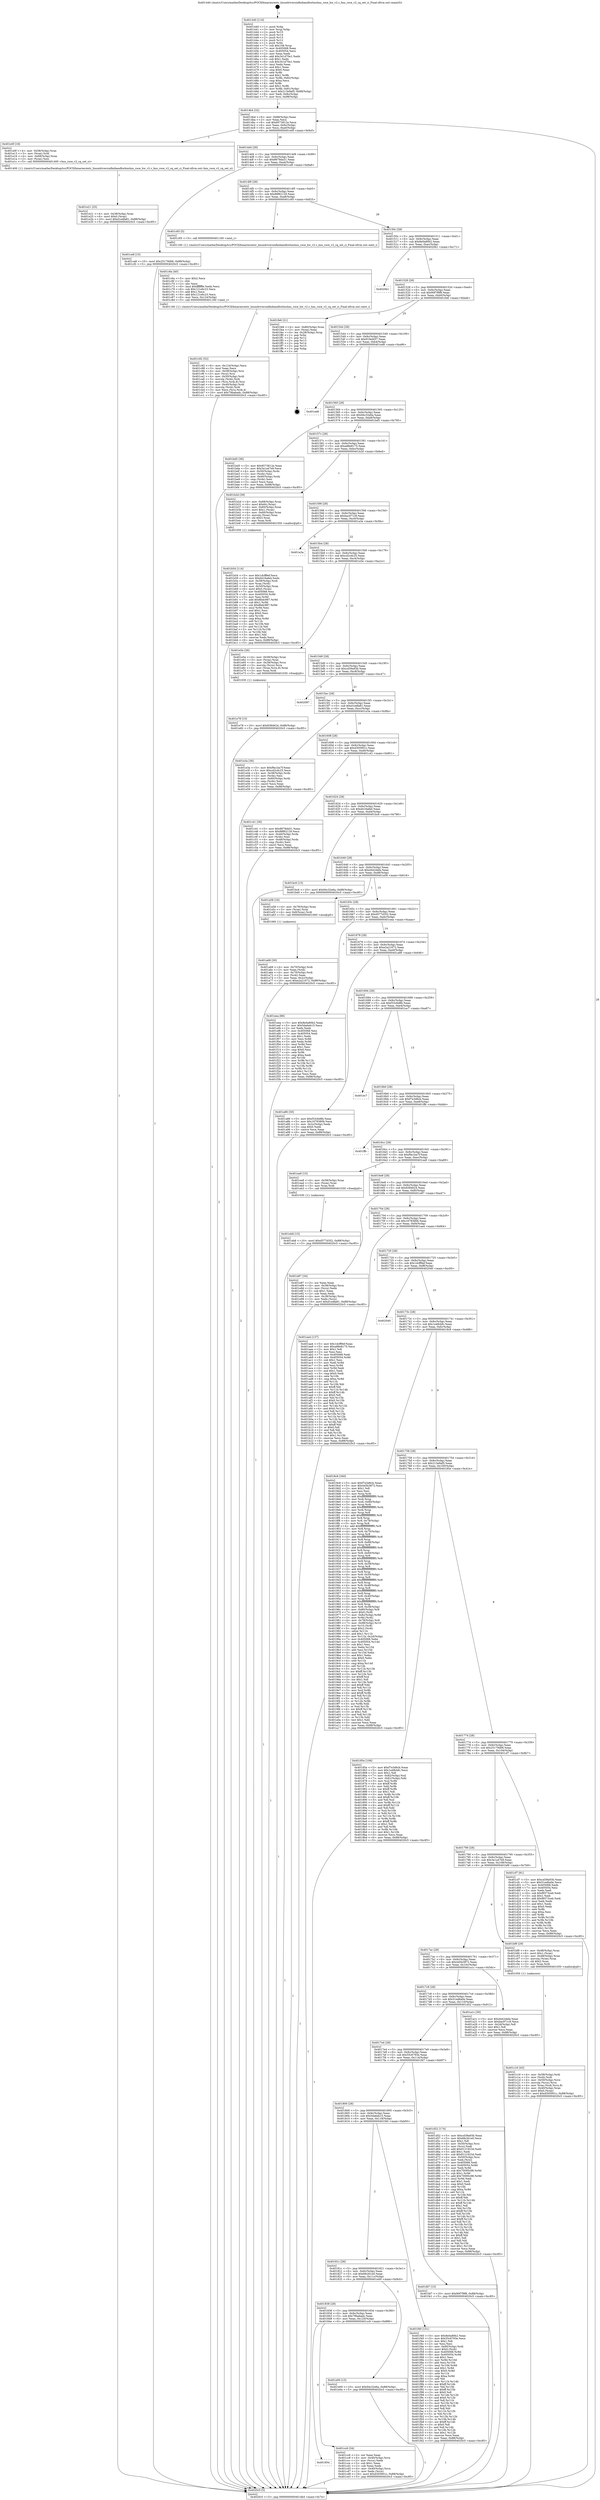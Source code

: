 digraph "0x401440" {
  label = "0x401440 (/mnt/c/Users/mathe/Desktop/tcc/POCII/binaries/extr_linuxdriversinfinibandhwhnshns_roce_hw_v2.c_hns_roce_v2_cq_set_ci_Final-ollvm.out::main(0))"
  labelloc = "t"
  node[shape=record]

  Entry [label="",width=0.3,height=0.3,shape=circle,fillcolor=black,style=filled]
  "0x4014b4" [label="{
     0x4014b4 [32]\l
     | [instrs]\l
     &nbsp;&nbsp;0x4014b4 \<+6\>: mov -0x88(%rbp),%eax\l
     &nbsp;&nbsp;0x4014ba \<+2\>: mov %eax,%ecx\l
     &nbsp;&nbsp;0x4014bc \<+6\>: sub $0x8573812e,%ecx\l
     &nbsp;&nbsp;0x4014c2 \<+6\>: mov %eax,-0x9c(%rbp)\l
     &nbsp;&nbsp;0x4014c8 \<+6\>: mov %ecx,-0xa0(%rbp)\l
     &nbsp;&nbsp;0x4014ce \<+6\>: je 0000000000401e0f \<main+0x9cf\>\l
  }"]
  "0x401e0f" [label="{
     0x401e0f [18]\l
     | [instrs]\l
     &nbsp;&nbsp;0x401e0f \<+4\>: mov -0x58(%rbp),%rax\l
     &nbsp;&nbsp;0x401e13 \<+3\>: mov (%rax),%rdi\l
     &nbsp;&nbsp;0x401e16 \<+4\>: mov -0x68(%rbp),%rax\l
     &nbsp;&nbsp;0x401e1a \<+2\>: mov (%rax),%esi\l
     &nbsp;&nbsp;0x401e1c \<+5\>: call 0000000000401400 \<hns_roce_v2_cq_set_ci\>\l
     | [calls]\l
     &nbsp;&nbsp;0x401400 \{1\} (/mnt/c/Users/mathe/Desktop/tcc/POCII/binaries/extr_linuxdriversinfinibandhwhnshns_roce_hw_v2.c_hns_roce_v2_cq_set_ci_Final-ollvm.out::hns_roce_v2_cq_set_ci)\l
  }"]
  "0x4014d4" [label="{
     0x4014d4 [28]\l
     | [instrs]\l
     &nbsp;&nbsp;0x4014d4 \<+5\>: jmp 00000000004014d9 \<main+0x99\>\l
     &nbsp;&nbsp;0x4014d9 \<+6\>: mov -0x9c(%rbp),%eax\l
     &nbsp;&nbsp;0x4014df \<+5\>: sub $0x8678da51,%eax\l
     &nbsp;&nbsp;0x4014e4 \<+6\>: mov %eax,-0xa4(%rbp)\l
     &nbsp;&nbsp;0x4014ea \<+6\>: je 0000000000401ce8 \<main+0x8a8\>\l
  }"]
  Exit [label="",width=0.3,height=0.3,shape=circle,fillcolor=black,style=filled,peripheries=2]
  "0x401ce8" [label="{
     0x401ce8 [15]\l
     | [instrs]\l
     &nbsp;&nbsp;0x401ce8 \<+10\>: movl $0x25179d06,-0x88(%rbp)\l
     &nbsp;&nbsp;0x401cf2 \<+5\>: jmp 00000000004020c5 \<main+0xc85\>\l
  }"]
  "0x4014f0" [label="{
     0x4014f0 [28]\l
     | [instrs]\l
     &nbsp;&nbsp;0x4014f0 \<+5\>: jmp 00000000004014f5 \<main+0xb5\>\l
     &nbsp;&nbsp;0x4014f5 \<+6\>: mov -0x9c(%rbp),%eax\l
     &nbsp;&nbsp;0x4014fb \<+5\>: sub $0x88f62129,%eax\l
     &nbsp;&nbsp;0x401500 \<+6\>: mov %eax,-0xa8(%rbp)\l
     &nbsp;&nbsp;0x401506 \<+6\>: je 0000000000401c65 \<main+0x825\>\l
  }"]
  "0x401eb8" [label="{
     0x401eb8 [15]\l
     | [instrs]\l
     &nbsp;&nbsp;0x401eb8 \<+10\>: movl $0xd577d352,-0x88(%rbp)\l
     &nbsp;&nbsp;0x401ec2 \<+5\>: jmp 00000000004020c5 \<main+0xc85\>\l
  }"]
  "0x401c65" [label="{
     0x401c65 [5]\l
     | [instrs]\l
     &nbsp;&nbsp;0x401c65 \<+5\>: call 0000000000401160 \<next_i\>\l
     | [calls]\l
     &nbsp;&nbsp;0x401160 \{1\} (/mnt/c/Users/mathe/Desktop/tcc/POCII/binaries/extr_linuxdriversinfinibandhwhnshns_roce_hw_v2.c_hns_roce_v2_cq_set_ci_Final-ollvm.out::next_i)\l
  }"]
  "0x40150c" [label="{
     0x40150c [28]\l
     | [instrs]\l
     &nbsp;&nbsp;0x40150c \<+5\>: jmp 0000000000401511 \<main+0xd1\>\l
     &nbsp;&nbsp;0x401511 \<+6\>: mov -0x9c(%rbp),%eax\l
     &nbsp;&nbsp;0x401517 \<+5\>: sub $0x8e0a80b2,%eax\l
     &nbsp;&nbsp;0x40151c \<+6\>: mov %eax,-0xac(%rbp)\l
     &nbsp;&nbsp;0x401522 \<+6\>: je 00000000004020b1 \<main+0xc71\>\l
  }"]
  "0x401e78" [label="{
     0x401e78 [15]\l
     | [instrs]\l
     &nbsp;&nbsp;0x401e78 \<+10\>: movl $0x8384624,-0x88(%rbp)\l
     &nbsp;&nbsp;0x401e82 \<+5\>: jmp 00000000004020c5 \<main+0xc85\>\l
  }"]
  "0x4020b1" [label="{
     0x4020b1\l
  }", style=dashed]
  "0x401528" [label="{
     0x401528 [28]\l
     | [instrs]\l
     &nbsp;&nbsp;0x401528 \<+5\>: jmp 000000000040152d \<main+0xed\>\l
     &nbsp;&nbsp;0x40152d \<+6\>: mov -0x9c(%rbp),%eax\l
     &nbsp;&nbsp;0x401533 \<+5\>: sub $0x90f7f9f8,%eax\l
     &nbsp;&nbsp;0x401538 \<+6\>: mov %eax,-0xb0(%rbp)\l
     &nbsp;&nbsp;0x40153e \<+6\>: je 0000000000401fe6 \<main+0xba6\>\l
  }"]
  "0x401e21" [label="{
     0x401e21 [25]\l
     | [instrs]\l
     &nbsp;&nbsp;0x401e21 \<+4\>: mov -0x38(%rbp),%rax\l
     &nbsp;&nbsp;0x401e25 \<+6\>: movl $0x0,(%rax)\l
     &nbsp;&nbsp;0x401e2b \<+10\>: movl $0xd1edfa81,-0x88(%rbp)\l
     &nbsp;&nbsp;0x401e35 \<+5\>: jmp 00000000004020c5 \<main+0xc85\>\l
  }"]
  "0x401fe6" [label="{
     0x401fe6 [21]\l
     | [instrs]\l
     &nbsp;&nbsp;0x401fe6 \<+4\>: mov -0x80(%rbp),%rax\l
     &nbsp;&nbsp;0x401fea \<+2\>: mov (%rax),%eax\l
     &nbsp;&nbsp;0x401fec \<+4\>: lea -0x28(%rbp),%rsp\l
     &nbsp;&nbsp;0x401ff0 \<+1\>: pop %rbx\l
     &nbsp;&nbsp;0x401ff1 \<+2\>: pop %r12\l
     &nbsp;&nbsp;0x401ff3 \<+2\>: pop %r13\l
     &nbsp;&nbsp;0x401ff5 \<+2\>: pop %r14\l
     &nbsp;&nbsp;0x401ff7 \<+2\>: pop %r15\l
     &nbsp;&nbsp;0x401ff9 \<+1\>: pop %rbp\l
     &nbsp;&nbsp;0x401ffa \<+1\>: ret\l
  }"]
  "0x401544" [label="{
     0x401544 [28]\l
     | [instrs]\l
     &nbsp;&nbsp;0x401544 \<+5\>: jmp 0000000000401549 \<main+0x109\>\l
     &nbsp;&nbsp;0x401549 \<+6\>: mov -0x9c(%rbp),%eax\l
     &nbsp;&nbsp;0x40154f \<+5\>: sub $0x91fed457,%eax\l
     &nbsp;&nbsp;0x401554 \<+6\>: mov %eax,-0xb4(%rbp)\l
     &nbsp;&nbsp;0x40155a \<+6\>: je 0000000000401ed6 \<main+0xa96\>\l
  }"]
  "0x401854" [label="{
     0x401854\l
  }", style=dashed]
  "0x401ed6" [label="{
     0x401ed6\l
  }", style=dashed]
  "0x401560" [label="{
     0x401560 [28]\l
     | [instrs]\l
     &nbsp;&nbsp;0x401560 \<+5\>: jmp 0000000000401565 \<main+0x125\>\l
     &nbsp;&nbsp;0x401565 \<+6\>: mov -0x9c(%rbp),%eax\l
     &nbsp;&nbsp;0x40156b \<+5\>: sub $0x94c32e6a,%eax\l
     &nbsp;&nbsp;0x401570 \<+6\>: mov %eax,-0xb8(%rbp)\l
     &nbsp;&nbsp;0x401576 \<+6\>: je 0000000000401bd5 \<main+0x795\>\l
  }"]
  "0x401cc6" [label="{
     0x401cc6 [34]\l
     | [instrs]\l
     &nbsp;&nbsp;0x401cc6 \<+2\>: xor %eax,%eax\l
     &nbsp;&nbsp;0x401cc8 \<+4\>: mov -0x40(%rbp),%rcx\l
     &nbsp;&nbsp;0x401ccc \<+2\>: mov (%rcx),%edx\l
     &nbsp;&nbsp;0x401cce \<+3\>: sub $0x1,%eax\l
     &nbsp;&nbsp;0x401cd1 \<+2\>: sub %eax,%edx\l
     &nbsp;&nbsp;0x401cd3 \<+4\>: mov -0x40(%rbp),%rcx\l
     &nbsp;&nbsp;0x401cd7 \<+2\>: mov %edx,(%rcx)\l
     &nbsp;&nbsp;0x401cd9 \<+10\>: movl $0xd305901c,-0x88(%rbp)\l
     &nbsp;&nbsp;0x401ce3 \<+5\>: jmp 00000000004020c5 \<main+0xc85\>\l
  }"]
  "0x401bd5" [label="{
     0x401bd5 [36]\l
     | [instrs]\l
     &nbsp;&nbsp;0x401bd5 \<+5\>: mov $0x8573812e,%eax\l
     &nbsp;&nbsp;0x401bda \<+5\>: mov $0x3a1a47e9,%ecx\l
     &nbsp;&nbsp;0x401bdf \<+4\>: mov -0x50(%rbp),%rdx\l
     &nbsp;&nbsp;0x401be3 \<+2\>: mov (%rdx),%esi\l
     &nbsp;&nbsp;0x401be5 \<+4\>: mov -0x60(%rbp),%rdx\l
     &nbsp;&nbsp;0x401be9 \<+2\>: cmp (%rdx),%esi\l
     &nbsp;&nbsp;0x401beb \<+3\>: cmovl %ecx,%eax\l
     &nbsp;&nbsp;0x401bee \<+6\>: mov %eax,-0x88(%rbp)\l
     &nbsp;&nbsp;0x401bf4 \<+5\>: jmp 00000000004020c5 \<main+0xc85\>\l
  }"]
  "0x40157c" [label="{
     0x40157c [28]\l
     | [instrs]\l
     &nbsp;&nbsp;0x40157c \<+5\>: jmp 0000000000401581 \<main+0x141\>\l
     &nbsp;&nbsp;0x401581 \<+6\>: mov -0x9c(%rbp),%eax\l
     &nbsp;&nbsp;0x401587 \<+5\>: sub $0xa88e8175,%eax\l
     &nbsp;&nbsp;0x40158c \<+6\>: mov %eax,-0xbc(%rbp)\l
     &nbsp;&nbsp;0x401592 \<+6\>: je 0000000000401b2d \<main+0x6ed\>\l
  }"]
  "0x401838" [label="{
     0x401838 [28]\l
     | [instrs]\l
     &nbsp;&nbsp;0x401838 \<+5\>: jmp 000000000040183d \<main+0x3fd\>\l
     &nbsp;&nbsp;0x40183d \<+6\>: mov -0x9c(%rbp),%eax\l
     &nbsp;&nbsp;0x401843 \<+5\>: sub $0x79babadc,%eax\l
     &nbsp;&nbsp;0x401848 \<+6\>: mov %eax,-0x120(%rbp)\l
     &nbsp;&nbsp;0x40184e \<+6\>: je 0000000000401cc6 \<main+0x886\>\l
  }"]
  "0x401b2d" [label="{
     0x401b2d [39]\l
     | [instrs]\l
     &nbsp;&nbsp;0x401b2d \<+4\>: mov -0x68(%rbp),%rax\l
     &nbsp;&nbsp;0x401b31 \<+6\>: movl $0x64,(%rax)\l
     &nbsp;&nbsp;0x401b37 \<+4\>: mov -0x60(%rbp),%rax\l
     &nbsp;&nbsp;0x401b3b \<+6\>: movl $0x1,(%rax)\l
     &nbsp;&nbsp;0x401b41 \<+4\>: mov -0x60(%rbp),%rax\l
     &nbsp;&nbsp;0x401b45 \<+3\>: movslq (%rax),%rax\l
     &nbsp;&nbsp;0x401b48 \<+4\>: shl $0x3,%rax\l
     &nbsp;&nbsp;0x401b4c \<+3\>: mov %rax,%rdi\l
     &nbsp;&nbsp;0x401b4f \<+5\>: call 0000000000401050 \<malloc@plt\>\l
     | [calls]\l
     &nbsp;&nbsp;0x401050 \{1\} (unknown)\l
  }"]
  "0x401598" [label="{
     0x401598 [28]\l
     | [instrs]\l
     &nbsp;&nbsp;0x401598 \<+5\>: jmp 000000000040159d \<main+0x15d\>\l
     &nbsp;&nbsp;0x40159d \<+6\>: mov -0x9c(%rbp),%eax\l
     &nbsp;&nbsp;0x4015a3 \<+5\>: sub $0xbac971c9,%eax\l
     &nbsp;&nbsp;0x4015a8 \<+6\>: mov %eax,-0xc0(%rbp)\l
     &nbsp;&nbsp;0x4015ae \<+6\>: je 0000000000401a3a \<main+0x5fa\>\l
  }"]
  "0x401e00" [label="{
     0x401e00 [15]\l
     | [instrs]\l
     &nbsp;&nbsp;0x401e00 \<+10\>: movl $0x94c32e6a,-0x88(%rbp)\l
     &nbsp;&nbsp;0x401e0a \<+5\>: jmp 00000000004020c5 \<main+0xc85\>\l
  }"]
  "0x401a3a" [label="{
     0x401a3a\l
  }", style=dashed]
  "0x4015b4" [label="{
     0x4015b4 [28]\l
     | [instrs]\l
     &nbsp;&nbsp;0x4015b4 \<+5\>: jmp 00000000004015b9 \<main+0x179\>\l
     &nbsp;&nbsp;0x4015b9 \<+6\>: mov -0x9c(%rbp),%eax\l
     &nbsp;&nbsp;0x4015bf \<+5\>: sub $0xcd2cdc25,%eax\l
     &nbsp;&nbsp;0x4015c4 \<+6\>: mov %eax,-0xc4(%rbp)\l
     &nbsp;&nbsp;0x4015ca \<+6\>: je 0000000000401e5e \<main+0xa1e\>\l
  }"]
  "0x40181c" [label="{
     0x40181c [28]\l
     | [instrs]\l
     &nbsp;&nbsp;0x40181c \<+5\>: jmp 0000000000401821 \<main+0x3e1\>\l
     &nbsp;&nbsp;0x401821 \<+6\>: mov -0x9c(%rbp),%eax\l
     &nbsp;&nbsp;0x401827 \<+5\>: sub $0x6fe261e0,%eax\l
     &nbsp;&nbsp;0x40182c \<+6\>: mov %eax,-0x11c(%rbp)\l
     &nbsp;&nbsp;0x401832 \<+6\>: je 0000000000401e00 \<main+0x9c0\>\l
  }"]
  "0x401e5e" [label="{
     0x401e5e [26]\l
     | [instrs]\l
     &nbsp;&nbsp;0x401e5e \<+4\>: mov -0x58(%rbp),%rax\l
     &nbsp;&nbsp;0x401e62 \<+3\>: mov (%rax),%rax\l
     &nbsp;&nbsp;0x401e65 \<+4\>: mov -0x38(%rbp),%rcx\l
     &nbsp;&nbsp;0x401e69 \<+3\>: movslq (%rcx),%rcx\l
     &nbsp;&nbsp;0x401e6c \<+4\>: mov (%rax,%rcx,8),%rax\l
     &nbsp;&nbsp;0x401e70 \<+3\>: mov %rax,%rdi\l
     &nbsp;&nbsp;0x401e73 \<+5\>: call 0000000000401030 \<free@plt\>\l
     | [calls]\l
     &nbsp;&nbsp;0x401030 \{1\} (unknown)\l
  }"]
  "0x4015d0" [label="{
     0x4015d0 [28]\l
     | [instrs]\l
     &nbsp;&nbsp;0x4015d0 \<+5\>: jmp 00000000004015d5 \<main+0x195\>\l
     &nbsp;&nbsp;0x4015d5 \<+6\>: mov -0x9c(%rbp),%eax\l
     &nbsp;&nbsp;0x4015db \<+5\>: sub $0xcd39a93b,%eax\l
     &nbsp;&nbsp;0x4015e0 \<+6\>: mov %eax,-0xc8(%rbp)\l
     &nbsp;&nbsp;0x4015e6 \<+6\>: je 0000000000402087 \<main+0xc47\>\l
  }"]
  "0x401f40" [label="{
     0x401f40 [151]\l
     | [instrs]\l
     &nbsp;&nbsp;0x401f40 \<+5\>: mov $0x8e0a80b2,%eax\l
     &nbsp;&nbsp;0x401f45 \<+5\>: mov $0x55c6793e,%ecx\l
     &nbsp;&nbsp;0x401f4a \<+2\>: mov $0x1,%dl\l
     &nbsp;&nbsp;0x401f4c \<+2\>: xor %esi,%esi\l
     &nbsp;&nbsp;0x401f4e \<+4\>: mov -0x80(%rbp),%rdi\l
     &nbsp;&nbsp;0x401f52 \<+6\>: movl $0x0,(%rdi)\l
     &nbsp;&nbsp;0x401f58 \<+8\>: mov 0x405068,%r8d\l
     &nbsp;&nbsp;0x401f60 \<+8\>: mov 0x405054,%r9d\l
     &nbsp;&nbsp;0x401f68 \<+3\>: sub $0x1,%esi\l
     &nbsp;&nbsp;0x401f6b \<+3\>: mov %r8d,%r10d\l
     &nbsp;&nbsp;0x401f6e \<+3\>: add %esi,%r10d\l
     &nbsp;&nbsp;0x401f71 \<+4\>: imul %r10d,%r8d\l
     &nbsp;&nbsp;0x401f75 \<+4\>: and $0x1,%r8d\l
     &nbsp;&nbsp;0x401f79 \<+4\>: cmp $0x0,%r8d\l
     &nbsp;&nbsp;0x401f7d \<+4\>: sete %r11b\l
     &nbsp;&nbsp;0x401f81 \<+4\>: cmp $0xa,%r9d\l
     &nbsp;&nbsp;0x401f85 \<+3\>: setl %bl\l
     &nbsp;&nbsp;0x401f88 \<+3\>: mov %r11b,%r14b\l
     &nbsp;&nbsp;0x401f8b \<+4\>: xor $0xff,%r14b\l
     &nbsp;&nbsp;0x401f8f \<+3\>: mov %bl,%r15b\l
     &nbsp;&nbsp;0x401f92 \<+4\>: xor $0xff,%r15b\l
     &nbsp;&nbsp;0x401f96 \<+3\>: xor $0x0,%dl\l
     &nbsp;&nbsp;0x401f99 \<+3\>: mov %r14b,%r12b\l
     &nbsp;&nbsp;0x401f9c \<+4\>: and $0x0,%r12b\l
     &nbsp;&nbsp;0x401fa0 \<+3\>: and %dl,%r11b\l
     &nbsp;&nbsp;0x401fa3 \<+3\>: mov %r15b,%r13b\l
     &nbsp;&nbsp;0x401fa6 \<+4\>: and $0x0,%r13b\l
     &nbsp;&nbsp;0x401faa \<+2\>: and %dl,%bl\l
     &nbsp;&nbsp;0x401fac \<+3\>: or %r11b,%r12b\l
     &nbsp;&nbsp;0x401faf \<+3\>: or %bl,%r13b\l
     &nbsp;&nbsp;0x401fb2 \<+3\>: xor %r13b,%r12b\l
     &nbsp;&nbsp;0x401fb5 \<+3\>: or %r15b,%r14b\l
     &nbsp;&nbsp;0x401fb8 \<+4\>: xor $0xff,%r14b\l
     &nbsp;&nbsp;0x401fbc \<+3\>: or $0x0,%dl\l
     &nbsp;&nbsp;0x401fbf \<+3\>: and %dl,%r14b\l
     &nbsp;&nbsp;0x401fc2 \<+3\>: or %r14b,%r12b\l
     &nbsp;&nbsp;0x401fc5 \<+4\>: test $0x1,%r12b\l
     &nbsp;&nbsp;0x401fc9 \<+3\>: cmovne %ecx,%eax\l
     &nbsp;&nbsp;0x401fcc \<+6\>: mov %eax,-0x88(%rbp)\l
     &nbsp;&nbsp;0x401fd2 \<+5\>: jmp 00000000004020c5 \<main+0xc85\>\l
  }"]
  "0x402087" [label="{
     0x402087\l
  }", style=dashed]
  "0x4015ec" [label="{
     0x4015ec [28]\l
     | [instrs]\l
     &nbsp;&nbsp;0x4015ec \<+5\>: jmp 00000000004015f1 \<main+0x1b1\>\l
     &nbsp;&nbsp;0x4015f1 \<+6\>: mov -0x9c(%rbp),%eax\l
     &nbsp;&nbsp;0x4015f7 \<+5\>: sub $0xd1edfa81,%eax\l
     &nbsp;&nbsp;0x4015fc \<+6\>: mov %eax,-0xcc(%rbp)\l
     &nbsp;&nbsp;0x401602 \<+6\>: je 0000000000401e3a \<main+0x9fa\>\l
  }"]
  "0x401800" [label="{
     0x401800 [28]\l
     | [instrs]\l
     &nbsp;&nbsp;0x401800 \<+5\>: jmp 0000000000401805 \<main+0x3c5\>\l
     &nbsp;&nbsp;0x401805 \<+6\>: mov -0x9c(%rbp),%eax\l
     &nbsp;&nbsp;0x40180b \<+5\>: sub $0x5da6eb15,%eax\l
     &nbsp;&nbsp;0x401810 \<+6\>: mov %eax,-0x118(%rbp)\l
     &nbsp;&nbsp;0x401816 \<+6\>: je 0000000000401f40 \<main+0xb00\>\l
  }"]
  "0x401e3a" [label="{
     0x401e3a [36]\l
     | [instrs]\l
     &nbsp;&nbsp;0x401e3a \<+5\>: mov $0xf9a1ba7f,%eax\l
     &nbsp;&nbsp;0x401e3f \<+5\>: mov $0xcd2cdc25,%ecx\l
     &nbsp;&nbsp;0x401e44 \<+4\>: mov -0x38(%rbp),%rdx\l
     &nbsp;&nbsp;0x401e48 \<+2\>: mov (%rdx),%esi\l
     &nbsp;&nbsp;0x401e4a \<+4\>: mov -0x60(%rbp),%rdx\l
     &nbsp;&nbsp;0x401e4e \<+2\>: cmp (%rdx),%esi\l
     &nbsp;&nbsp;0x401e50 \<+3\>: cmovl %ecx,%eax\l
     &nbsp;&nbsp;0x401e53 \<+6\>: mov %eax,-0x88(%rbp)\l
     &nbsp;&nbsp;0x401e59 \<+5\>: jmp 00000000004020c5 \<main+0xc85\>\l
  }"]
  "0x401608" [label="{
     0x401608 [28]\l
     | [instrs]\l
     &nbsp;&nbsp;0x401608 \<+5\>: jmp 000000000040160d \<main+0x1cd\>\l
     &nbsp;&nbsp;0x40160d \<+6\>: mov -0x9c(%rbp),%eax\l
     &nbsp;&nbsp;0x401613 \<+5\>: sub $0xd305901c,%eax\l
     &nbsp;&nbsp;0x401618 \<+6\>: mov %eax,-0xd0(%rbp)\l
     &nbsp;&nbsp;0x40161e \<+6\>: je 0000000000401c41 \<main+0x801\>\l
  }"]
  "0x401fd7" [label="{
     0x401fd7 [15]\l
     | [instrs]\l
     &nbsp;&nbsp;0x401fd7 \<+10\>: movl $0x90f7f9f8,-0x88(%rbp)\l
     &nbsp;&nbsp;0x401fe1 \<+5\>: jmp 00000000004020c5 \<main+0xc85\>\l
  }"]
  "0x401c41" [label="{
     0x401c41 [36]\l
     | [instrs]\l
     &nbsp;&nbsp;0x401c41 \<+5\>: mov $0x8678da51,%eax\l
     &nbsp;&nbsp;0x401c46 \<+5\>: mov $0x88f62129,%ecx\l
     &nbsp;&nbsp;0x401c4b \<+4\>: mov -0x40(%rbp),%rdx\l
     &nbsp;&nbsp;0x401c4f \<+2\>: mov (%rdx),%esi\l
     &nbsp;&nbsp;0x401c51 \<+4\>: mov -0x48(%rbp),%rdx\l
     &nbsp;&nbsp;0x401c55 \<+2\>: cmp (%rdx),%esi\l
     &nbsp;&nbsp;0x401c57 \<+3\>: cmovl %ecx,%eax\l
     &nbsp;&nbsp;0x401c5a \<+6\>: mov %eax,-0x88(%rbp)\l
     &nbsp;&nbsp;0x401c60 \<+5\>: jmp 00000000004020c5 \<main+0xc85\>\l
  }"]
  "0x401624" [label="{
     0x401624 [28]\l
     | [instrs]\l
     &nbsp;&nbsp;0x401624 \<+5\>: jmp 0000000000401629 \<main+0x1e9\>\l
     &nbsp;&nbsp;0x401629 \<+6\>: mov -0x9c(%rbp),%eax\l
     &nbsp;&nbsp;0x40162f \<+5\>: sub $0xd416afed,%eax\l
     &nbsp;&nbsp;0x401634 \<+6\>: mov %eax,-0xd4(%rbp)\l
     &nbsp;&nbsp;0x40163a \<+6\>: je 0000000000401bc6 \<main+0x786\>\l
  }"]
  "0x4017e4" [label="{
     0x4017e4 [28]\l
     | [instrs]\l
     &nbsp;&nbsp;0x4017e4 \<+5\>: jmp 00000000004017e9 \<main+0x3a9\>\l
     &nbsp;&nbsp;0x4017e9 \<+6\>: mov -0x9c(%rbp),%eax\l
     &nbsp;&nbsp;0x4017ef \<+5\>: sub $0x55c6793e,%eax\l
     &nbsp;&nbsp;0x4017f4 \<+6\>: mov %eax,-0x114(%rbp)\l
     &nbsp;&nbsp;0x4017fa \<+6\>: je 0000000000401fd7 \<main+0xb97\>\l
  }"]
  "0x401bc6" [label="{
     0x401bc6 [15]\l
     | [instrs]\l
     &nbsp;&nbsp;0x401bc6 \<+10\>: movl $0x94c32e6a,-0x88(%rbp)\l
     &nbsp;&nbsp;0x401bd0 \<+5\>: jmp 00000000004020c5 \<main+0xc85\>\l
  }"]
  "0x401640" [label="{
     0x401640 [28]\l
     | [instrs]\l
     &nbsp;&nbsp;0x401640 \<+5\>: jmp 0000000000401645 \<main+0x205\>\l
     &nbsp;&nbsp;0x401645 \<+6\>: mov -0x9c(%rbp),%eax\l
     &nbsp;&nbsp;0x40164b \<+5\>: sub $0xd442defa,%eax\l
     &nbsp;&nbsp;0x401650 \<+6\>: mov %eax,-0xd8(%rbp)\l
     &nbsp;&nbsp;0x401656 \<+6\>: je 0000000000401a58 \<main+0x618\>\l
  }"]
  "0x401d52" [label="{
     0x401d52 [174]\l
     | [instrs]\l
     &nbsp;&nbsp;0x401d52 \<+5\>: mov $0xcd39a93b,%eax\l
     &nbsp;&nbsp;0x401d57 \<+5\>: mov $0x6fe261e0,%ecx\l
     &nbsp;&nbsp;0x401d5c \<+2\>: mov $0x1,%dl\l
     &nbsp;&nbsp;0x401d5e \<+4\>: mov -0x50(%rbp),%rsi\l
     &nbsp;&nbsp;0x401d62 \<+2\>: mov (%rsi),%edi\l
     &nbsp;&nbsp;0x401d64 \<+6\>: add $0x9121923d,%edi\l
     &nbsp;&nbsp;0x401d6a \<+3\>: add $0x1,%edi\l
     &nbsp;&nbsp;0x401d6d \<+6\>: sub $0x9121923d,%edi\l
     &nbsp;&nbsp;0x401d73 \<+4\>: mov -0x50(%rbp),%rsi\l
     &nbsp;&nbsp;0x401d77 \<+2\>: mov %edi,(%rsi)\l
     &nbsp;&nbsp;0x401d79 \<+7\>: mov 0x405068,%edi\l
     &nbsp;&nbsp;0x401d80 \<+8\>: mov 0x405054,%r8d\l
     &nbsp;&nbsp;0x401d88 \<+3\>: mov %edi,%r9d\l
     &nbsp;&nbsp;0x401d8b \<+7\>: sub $0x70095c98,%r9d\l
     &nbsp;&nbsp;0x401d92 \<+4\>: sub $0x1,%r9d\l
     &nbsp;&nbsp;0x401d96 \<+7\>: add $0x70095c98,%r9d\l
     &nbsp;&nbsp;0x401d9d \<+4\>: imul %r9d,%edi\l
     &nbsp;&nbsp;0x401da1 \<+3\>: and $0x1,%edi\l
     &nbsp;&nbsp;0x401da4 \<+3\>: cmp $0x0,%edi\l
     &nbsp;&nbsp;0x401da7 \<+4\>: sete %r10b\l
     &nbsp;&nbsp;0x401dab \<+4\>: cmp $0xa,%r8d\l
     &nbsp;&nbsp;0x401daf \<+4\>: setl %r11b\l
     &nbsp;&nbsp;0x401db3 \<+3\>: mov %r10b,%bl\l
     &nbsp;&nbsp;0x401db6 \<+3\>: xor $0xff,%bl\l
     &nbsp;&nbsp;0x401db9 \<+3\>: mov %r11b,%r14b\l
     &nbsp;&nbsp;0x401dbc \<+4\>: xor $0xff,%r14b\l
     &nbsp;&nbsp;0x401dc0 \<+3\>: xor $0x1,%dl\l
     &nbsp;&nbsp;0x401dc3 \<+3\>: mov %bl,%r15b\l
     &nbsp;&nbsp;0x401dc6 \<+4\>: and $0xff,%r15b\l
     &nbsp;&nbsp;0x401dca \<+3\>: and %dl,%r10b\l
     &nbsp;&nbsp;0x401dcd \<+3\>: mov %r14b,%r12b\l
     &nbsp;&nbsp;0x401dd0 \<+4\>: and $0xff,%r12b\l
     &nbsp;&nbsp;0x401dd4 \<+3\>: and %dl,%r11b\l
     &nbsp;&nbsp;0x401dd7 \<+3\>: or %r10b,%r15b\l
     &nbsp;&nbsp;0x401dda \<+3\>: or %r11b,%r12b\l
     &nbsp;&nbsp;0x401ddd \<+3\>: xor %r12b,%r15b\l
     &nbsp;&nbsp;0x401de0 \<+3\>: or %r14b,%bl\l
     &nbsp;&nbsp;0x401de3 \<+3\>: xor $0xff,%bl\l
     &nbsp;&nbsp;0x401de6 \<+3\>: or $0x1,%dl\l
     &nbsp;&nbsp;0x401de9 \<+2\>: and %dl,%bl\l
     &nbsp;&nbsp;0x401deb \<+3\>: or %bl,%r15b\l
     &nbsp;&nbsp;0x401dee \<+4\>: test $0x1,%r15b\l
     &nbsp;&nbsp;0x401df2 \<+3\>: cmovne %ecx,%eax\l
     &nbsp;&nbsp;0x401df5 \<+6\>: mov %eax,-0x88(%rbp)\l
     &nbsp;&nbsp;0x401dfb \<+5\>: jmp 00000000004020c5 \<main+0xc85\>\l
  }"]
  "0x401a58" [label="{
     0x401a58 [16]\l
     | [instrs]\l
     &nbsp;&nbsp;0x401a58 \<+4\>: mov -0x78(%rbp),%rax\l
     &nbsp;&nbsp;0x401a5c \<+3\>: mov (%rax),%rax\l
     &nbsp;&nbsp;0x401a5f \<+4\>: mov 0x8(%rax),%rdi\l
     &nbsp;&nbsp;0x401a63 \<+5\>: call 0000000000401060 \<atoi@plt\>\l
     | [calls]\l
     &nbsp;&nbsp;0x401060 \{1\} (unknown)\l
  }"]
  "0x40165c" [label="{
     0x40165c [28]\l
     | [instrs]\l
     &nbsp;&nbsp;0x40165c \<+5\>: jmp 0000000000401661 \<main+0x221\>\l
     &nbsp;&nbsp;0x401661 \<+6\>: mov -0x9c(%rbp),%eax\l
     &nbsp;&nbsp;0x401667 \<+5\>: sub $0xd577d352,%eax\l
     &nbsp;&nbsp;0x40166c \<+6\>: mov %eax,-0xdc(%rbp)\l
     &nbsp;&nbsp;0x401672 \<+6\>: je 0000000000401eea \<main+0xaaa\>\l
  }"]
  "0x401c92" [label="{
     0x401c92 [52]\l
     | [instrs]\l
     &nbsp;&nbsp;0x401c92 \<+6\>: mov -0x124(%rbp),%ecx\l
     &nbsp;&nbsp;0x401c98 \<+3\>: imul %eax,%ecx\l
     &nbsp;&nbsp;0x401c9b \<+4\>: mov -0x58(%rbp),%rsi\l
     &nbsp;&nbsp;0x401c9f \<+3\>: mov (%rsi),%rsi\l
     &nbsp;&nbsp;0x401ca2 \<+4\>: mov -0x50(%rbp),%rdi\l
     &nbsp;&nbsp;0x401ca6 \<+3\>: movslq (%rdi),%rdi\l
     &nbsp;&nbsp;0x401ca9 \<+4\>: mov (%rsi,%rdi,8),%rsi\l
     &nbsp;&nbsp;0x401cad \<+4\>: mov -0x40(%rbp),%rdi\l
     &nbsp;&nbsp;0x401cb1 \<+3\>: movslq (%rdi),%rdi\l
     &nbsp;&nbsp;0x401cb4 \<+3\>: mov %ecx,(%rsi,%rdi,4)\l
     &nbsp;&nbsp;0x401cb7 \<+10\>: movl $0x79babadc,-0x88(%rbp)\l
     &nbsp;&nbsp;0x401cc1 \<+5\>: jmp 00000000004020c5 \<main+0xc85\>\l
  }"]
  "0x401eea" [label="{
     0x401eea [86]\l
     | [instrs]\l
     &nbsp;&nbsp;0x401eea \<+5\>: mov $0x8e0a80b2,%eax\l
     &nbsp;&nbsp;0x401eef \<+5\>: mov $0x5da6eb15,%ecx\l
     &nbsp;&nbsp;0x401ef4 \<+2\>: xor %edx,%edx\l
     &nbsp;&nbsp;0x401ef6 \<+7\>: mov 0x405068,%esi\l
     &nbsp;&nbsp;0x401efd \<+7\>: mov 0x405054,%edi\l
     &nbsp;&nbsp;0x401f04 \<+3\>: sub $0x1,%edx\l
     &nbsp;&nbsp;0x401f07 \<+3\>: mov %esi,%r8d\l
     &nbsp;&nbsp;0x401f0a \<+3\>: add %edx,%r8d\l
     &nbsp;&nbsp;0x401f0d \<+4\>: imul %r8d,%esi\l
     &nbsp;&nbsp;0x401f11 \<+3\>: and $0x1,%esi\l
     &nbsp;&nbsp;0x401f14 \<+3\>: cmp $0x0,%esi\l
     &nbsp;&nbsp;0x401f17 \<+4\>: sete %r9b\l
     &nbsp;&nbsp;0x401f1b \<+3\>: cmp $0xa,%edi\l
     &nbsp;&nbsp;0x401f1e \<+4\>: setl %r10b\l
     &nbsp;&nbsp;0x401f22 \<+3\>: mov %r9b,%r11b\l
     &nbsp;&nbsp;0x401f25 \<+3\>: and %r10b,%r11b\l
     &nbsp;&nbsp;0x401f28 \<+3\>: xor %r10b,%r9b\l
     &nbsp;&nbsp;0x401f2b \<+3\>: or %r9b,%r11b\l
     &nbsp;&nbsp;0x401f2e \<+4\>: test $0x1,%r11b\l
     &nbsp;&nbsp;0x401f32 \<+3\>: cmovne %ecx,%eax\l
     &nbsp;&nbsp;0x401f35 \<+6\>: mov %eax,-0x88(%rbp)\l
     &nbsp;&nbsp;0x401f3b \<+5\>: jmp 00000000004020c5 \<main+0xc85\>\l
  }"]
  "0x401678" [label="{
     0x401678 [28]\l
     | [instrs]\l
     &nbsp;&nbsp;0x401678 \<+5\>: jmp 000000000040167d \<main+0x23d\>\l
     &nbsp;&nbsp;0x40167d \<+6\>: mov -0x9c(%rbp),%eax\l
     &nbsp;&nbsp;0x401683 \<+5\>: sub $0xe2a21672,%eax\l
     &nbsp;&nbsp;0x401688 \<+6\>: mov %eax,-0xe0(%rbp)\l
     &nbsp;&nbsp;0x40168e \<+6\>: je 0000000000401a86 \<main+0x646\>\l
  }"]
  "0x401c6a" [label="{
     0x401c6a [40]\l
     | [instrs]\l
     &nbsp;&nbsp;0x401c6a \<+5\>: mov $0x2,%ecx\l
     &nbsp;&nbsp;0x401c6f \<+1\>: cltd\l
     &nbsp;&nbsp;0x401c70 \<+2\>: idiv %ecx\l
     &nbsp;&nbsp;0x401c72 \<+6\>: imul $0xfffffffe,%edx,%ecx\l
     &nbsp;&nbsp;0x401c78 \<+6\>: sub $0x121e6c23,%ecx\l
     &nbsp;&nbsp;0x401c7e \<+3\>: add $0x1,%ecx\l
     &nbsp;&nbsp;0x401c81 \<+6\>: add $0x121e6c23,%ecx\l
     &nbsp;&nbsp;0x401c87 \<+6\>: mov %ecx,-0x124(%rbp)\l
     &nbsp;&nbsp;0x401c8d \<+5\>: call 0000000000401160 \<next_i\>\l
     | [calls]\l
     &nbsp;&nbsp;0x401160 \{1\} (/mnt/c/Users/mathe/Desktop/tcc/POCII/binaries/extr_linuxdriversinfinibandhwhnshns_roce_hw_v2.c_hns_roce_v2_cq_set_ci_Final-ollvm.out::next_i)\l
  }"]
  "0x401a86" [label="{
     0x401a86 [30]\l
     | [instrs]\l
     &nbsp;&nbsp;0x401a86 \<+5\>: mov $0xf33c6d8b,%eax\l
     &nbsp;&nbsp;0x401a8b \<+5\>: mov $0x1678380b,%ecx\l
     &nbsp;&nbsp;0x401a90 \<+3\>: mov -0x2c(%rbp),%edx\l
     &nbsp;&nbsp;0x401a93 \<+3\>: cmp $0x0,%edx\l
     &nbsp;&nbsp;0x401a96 \<+3\>: cmove %ecx,%eax\l
     &nbsp;&nbsp;0x401a99 \<+6\>: mov %eax,-0x88(%rbp)\l
     &nbsp;&nbsp;0x401a9f \<+5\>: jmp 00000000004020c5 \<main+0xc85\>\l
  }"]
  "0x401694" [label="{
     0x401694 [28]\l
     | [instrs]\l
     &nbsp;&nbsp;0x401694 \<+5\>: jmp 0000000000401699 \<main+0x259\>\l
     &nbsp;&nbsp;0x401699 \<+6\>: mov -0x9c(%rbp),%eax\l
     &nbsp;&nbsp;0x40169f \<+5\>: sub $0xf33c6d8b,%eax\l
     &nbsp;&nbsp;0x4016a4 \<+6\>: mov %eax,-0xe4(%rbp)\l
     &nbsp;&nbsp;0x4016aa \<+6\>: je 0000000000401ec7 \<main+0xa87\>\l
  }"]
  "0x401c16" [label="{
     0x401c16 [43]\l
     | [instrs]\l
     &nbsp;&nbsp;0x401c16 \<+4\>: mov -0x58(%rbp),%rdi\l
     &nbsp;&nbsp;0x401c1a \<+3\>: mov (%rdi),%rdi\l
     &nbsp;&nbsp;0x401c1d \<+4\>: mov -0x50(%rbp),%rcx\l
     &nbsp;&nbsp;0x401c21 \<+3\>: movslq (%rcx),%rcx\l
     &nbsp;&nbsp;0x401c24 \<+4\>: mov %rax,(%rdi,%rcx,8)\l
     &nbsp;&nbsp;0x401c28 \<+4\>: mov -0x40(%rbp),%rax\l
     &nbsp;&nbsp;0x401c2c \<+6\>: movl $0x0,(%rax)\l
     &nbsp;&nbsp;0x401c32 \<+10\>: movl $0xd305901c,-0x88(%rbp)\l
     &nbsp;&nbsp;0x401c3c \<+5\>: jmp 00000000004020c5 \<main+0xc85\>\l
  }"]
  "0x401ec7" [label="{
     0x401ec7\l
  }", style=dashed]
  "0x4016b0" [label="{
     0x4016b0 [28]\l
     | [instrs]\l
     &nbsp;&nbsp;0x4016b0 \<+5\>: jmp 00000000004016b5 \<main+0x275\>\l
     &nbsp;&nbsp;0x4016b5 \<+6\>: mov -0x9c(%rbp),%eax\l
     &nbsp;&nbsp;0x4016bb \<+5\>: sub $0xf7e3d6cb,%eax\l
     &nbsp;&nbsp;0x4016c0 \<+6\>: mov %eax,-0xe8(%rbp)\l
     &nbsp;&nbsp;0x4016c6 \<+6\>: je 0000000000401ffb \<main+0xbbb\>\l
  }"]
  "0x401b54" [label="{
     0x401b54 [114]\l
     | [instrs]\l
     &nbsp;&nbsp;0x401b54 \<+5\>: mov $0x1dcff9ef,%ecx\l
     &nbsp;&nbsp;0x401b59 \<+5\>: mov $0xd416afed,%edx\l
     &nbsp;&nbsp;0x401b5e \<+4\>: mov -0x58(%rbp),%rdi\l
     &nbsp;&nbsp;0x401b62 \<+3\>: mov %rax,(%rdi)\l
     &nbsp;&nbsp;0x401b65 \<+4\>: mov -0x50(%rbp),%rax\l
     &nbsp;&nbsp;0x401b69 \<+6\>: movl $0x0,(%rax)\l
     &nbsp;&nbsp;0x401b6f \<+7\>: mov 0x405068,%esi\l
     &nbsp;&nbsp;0x401b76 \<+8\>: mov 0x405054,%r8d\l
     &nbsp;&nbsp;0x401b7e \<+3\>: mov %esi,%r9d\l
     &nbsp;&nbsp;0x401b81 \<+7\>: add $0x8bdc987,%r9d\l
     &nbsp;&nbsp;0x401b88 \<+4\>: sub $0x1,%r9d\l
     &nbsp;&nbsp;0x401b8c \<+7\>: sub $0x8bdc987,%r9d\l
     &nbsp;&nbsp;0x401b93 \<+4\>: imul %r9d,%esi\l
     &nbsp;&nbsp;0x401b97 \<+3\>: and $0x1,%esi\l
     &nbsp;&nbsp;0x401b9a \<+3\>: cmp $0x0,%esi\l
     &nbsp;&nbsp;0x401b9d \<+4\>: sete %r10b\l
     &nbsp;&nbsp;0x401ba1 \<+4\>: cmp $0xa,%r8d\l
     &nbsp;&nbsp;0x401ba5 \<+4\>: setl %r11b\l
     &nbsp;&nbsp;0x401ba9 \<+3\>: mov %r10b,%bl\l
     &nbsp;&nbsp;0x401bac \<+3\>: and %r11b,%bl\l
     &nbsp;&nbsp;0x401baf \<+3\>: xor %r11b,%r10b\l
     &nbsp;&nbsp;0x401bb2 \<+3\>: or %r10b,%bl\l
     &nbsp;&nbsp;0x401bb5 \<+3\>: test $0x1,%bl\l
     &nbsp;&nbsp;0x401bb8 \<+3\>: cmovne %edx,%ecx\l
     &nbsp;&nbsp;0x401bbb \<+6\>: mov %ecx,-0x88(%rbp)\l
     &nbsp;&nbsp;0x401bc1 \<+5\>: jmp 00000000004020c5 \<main+0xc85\>\l
  }"]
  "0x401ffb" [label="{
     0x401ffb\l
  }", style=dashed]
  "0x4016cc" [label="{
     0x4016cc [28]\l
     | [instrs]\l
     &nbsp;&nbsp;0x4016cc \<+5\>: jmp 00000000004016d1 \<main+0x291\>\l
     &nbsp;&nbsp;0x4016d1 \<+6\>: mov -0x9c(%rbp),%eax\l
     &nbsp;&nbsp;0x4016d7 \<+5\>: sub $0xf9a1ba7f,%eax\l
     &nbsp;&nbsp;0x4016dc \<+6\>: mov %eax,-0xec(%rbp)\l
     &nbsp;&nbsp;0x4016e2 \<+6\>: je 0000000000401ea9 \<main+0xa69\>\l
  }"]
  "0x401a68" [label="{
     0x401a68 [30]\l
     | [instrs]\l
     &nbsp;&nbsp;0x401a68 \<+4\>: mov -0x70(%rbp),%rdi\l
     &nbsp;&nbsp;0x401a6c \<+2\>: mov %eax,(%rdi)\l
     &nbsp;&nbsp;0x401a6e \<+4\>: mov -0x70(%rbp),%rdi\l
     &nbsp;&nbsp;0x401a72 \<+2\>: mov (%rdi),%eax\l
     &nbsp;&nbsp;0x401a74 \<+3\>: mov %eax,-0x2c(%rbp)\l
     &nbsp;&nbsp;0x401a77 \<+10\>: movl $0xe2a21672,-0x88(%rbp)\l
     &nbsp;&nbsp;0x401a81 \<+5\>: jmp 00000000004020c5 \<main+0xc85\>\l
  }"]
  "0x401ea9" [label="{
     0x401ea9 [15]\l
     | [instrs]\l
     &nbsp;&nbsp;0x401ea9 \<+4\>: mov -0x58(%rbp),%rax\l
     &nbsp;&nbsp;0x401ead \<+3\>: mov (%rax),%rax\l
     &nbsp;&nbsp;0x401eb0 \<+3\>: mov %rax,%rdi\l
     &nbsp;&nbsp;0x401eb3 \<+5\>: call 0000000000401030 \<free@plt\>\l
     | [calls]\l
     &nbsp;&nbsp;0x401030 \{1\} (unknown)\l
  }"]
  "0x4016e8" [label="{
     0x4016e8 [28]\l
     | [instrs]\l
     &nbsp;&nbsp;0x4016e8 \<+5\>: jmp 00000000004016ed \<main+0x2ad\>\l
     &nbsp;&nbsp;0x4016ed \<+6\>: mov -0x9c(%rbp),%eax\l
     &nbsp;&nbsp;0x4016f3 \<+5\>: sub $0x8384624,%eax\l
     &nbsp;&nbsp;0x4016f8 \<+6\>: mov %eax,-0xf0(%rbp)\l
     &nbsp;&nbsp;0x4016fe \<+6\>: je 0000000000401e87 \<main+0xa47\>\l
  }"]
  "0x4017c8" [label="{
     0x4017c8 [28]\l
     | [instrs]\l
     &nbsp;&nbsp;0x4017c8 \<+5\>: jmp 00000000004017cd \<main+0x38d\>\l
     &nbsp;&nbsp;0x4017cd \<+6\>: mov -0x9c(%rbp),%eax\l
     &nbsp;&nbsp;0x4017d3 \<+5\>: sub $0x51ed6a0e,%eax\l
     &nbsp;&nbsp;0x4017d8 \<+6\>: mov %eax,-0x110(%rbp)\l
     &nbsp;&nbsp;0x4017de \<+6\>: je 0000000000401d52 \<main+0x912\>\l
  }"]
  "0x401e87" [label="{
     0x401e87 [34]\l
     | [instrs]\l
     &nbsp;&nbsp;0x401e87 \<+2\>: xor %eax,%eax\l
     &nbsp;&nbsp;0x401e89 \<+4\>: mov -0x38(%rbp),%rcx\l
     &nbsp;&nbsp;0x401e8d \<+2\>: mov (%rcx),%edx\l
     &nbsp;&nbsp;0x401e8f \<+3\>: sub $0x1,%eax\l
     &nbsp;&nbsp;0x401e92 \<+2\>: sub %eax,%edx\l
     &nbsp;&nbsp;0x401e94 \<+4\>: mov -0x38(%rbp),%rcx\l
     &nbsp;&nbsp;0x401e98 \<+2\>: mov %edx,(%rcx)\l
     &nbsp;&nbsp;0x401e9a \<+10\>: movl $0xd1edfa81,-0x88(%rbp)\l
     &nbsp;&nbsp;0x401ea4 \<+5\>: jmp 00000000004020c5 \<main+0xc85\>\l
  }"]
  "0x401704" [label="{
     0x401704 [28]\l
     | [instrs]\l
     &nbsp;&nbsp;0x401704 \<+5\>: jmp 0000000000401709 \<main+0x2c9\>\l
     &nbsp;&nbsp;0x401709 \<+6\>: mov -0x9c(%rbp),%eax\l
     &nbsp;&nbsp;0x40170f \<+5\>: sub $0x1678380b,%eax\l
     &nbsp;&nbsp;0x401714 \<+6\>: mov %eax,-0xf4(%rbp)\l
     &nbsp;&nbsp;0x40171a \<+6\>: je 0000000000401aa4 \<main+0x664\>\l
  }"]
  "0x401a1c" [label="{
     0x401a1c [30]\l
     | [instrs]\l
     &nbsp;&nbsp;0x401a1c \<+5\>: mov $0xd442defa,%eax\l
     &nbsp;&nbsp;0x401a21 \<+5\>: mov $0xbac971c9,%ecx\l
     &nbsp;&nbsp;0x401a26 \<+3\>: mov -0x2d(%rbp),%dl\l
     &nbsp;&nbsp;0x401a29 \<+3\>: test $0x1,%dl\l
     &nbsp;&nbsp;0x401a2c \<+3\>: cmovne %ecx,%eax\l
     &nbsp;&nbsp;0x401a2f \<+6\>: mov %eax,-0x88(%rbp)\l
     &nbsp;&nbsp;0x401a35 \<+5\>: jmp 00000000004020c5 \<main+0xc85\>\l
  }"]
  "0x401aa4" [label="{
     0x401aa4 [137]\l
     | [instrs]\l
     &nbsp;&nbsp;0x401aa4 \<+5\>: mov $0x1dcff9ef,%eax\l
     &nbsp;&nbsp;0x401aa9 \<+5\>: mov $0xa88e8175,%ecx\l
     &nbsp;&nbsp;0x401aae \<+2\>: mov $0x1,%dl\l
     &nbsp;&nbsp;0x401ab0 \<+2\>: xor %esi,%esi\l
     &nbsp;&nbsp;0x401ab2 \<+7\>: mov 0x405068,%edi\l
     &nbsp;&nbsp;0x401ab9 \<+8\>: mov 0x405054,%r8d\l
     &nbsp;&nbsp;0x401ac1 \<+3\>: sub $0x1,%esi\l
     &nbsp;&nbsp;0x401ac4 \<+3\>: mov %edi,%r9d\l
     &nbsp;&nbsp;0x401ac7 \<+3\>: add %esi,%r9d\l
     &nbsp;&nbsp;0x401aca \<+4\>: imul %r9d,%edi\l
     &nbsp;&nbsp;0x401ace \<+3\>: and $0x1,%edi\l
     &nbsp;&nbsp;0x401ad1 \<+3\>: cmp $0x0,%edi\l
     &nbsp;&nbsp;0x401ad4 \<+4\>: sete %r10b\l
     &nbsp;&nbsp;0x401ad8 \<+4\>: cmp $0xa,%r8d\l
     &nbsp;&nbsp;0x401adc \<+4\>: setl %r11b\l
     &nbsp;&nbsp;0x401ae0 \<+3\>: mov %r10b,%bl\l
     &nbsp;&nbsp;0x401ae3 \<+3\>: xor $0xff,%bl\l
     &nbsp;&nbsp;0x401ae6 \<+3\>: mov %r11b,%r14b\l
     &nbsp;&nbsp;0x401ae9 \<+4\>: xor $0xff,%r14b\l
     &nbsp;&nbsp;0x401aed \<+3\>: xor $0x0,%dl\l
     &nbsp;&nbsp;0x401af0 \<+3\>: mov %bl,%r15b\l
     &nbsp;&nbsp;0x401af3 \<+4\>: and $0x0,%r15b\l
     &nbsp;&nbsp;0x401af7 \<+3\>: and %dl,%r10b\l
     &nbsp;&nbsp;0x401afa \<+3\>: mov %r14b,%r12b\l
     &nbsp;&nbsp;0x401afd \<+4\>: and $0x0,%r12b\l
     &nbsp;&nbsp;0x401b01 \<+3\>: and %dl,%r11b\l
     &nbsp;&nbsp;0x401b04 \<+3\>: or %r10b,%r15b\l
     &nbsp;&nbsp;0x401b07 \<+3\>: or %r11b,%r12b\l
     &nbsp;&nbsp;0x401b0a \<+3\>: xor %r12b,%r15b\l
     &nbsp;&nbsp;0x401b0d \<+3\>: or %r14b,%bl\l
     &nbsp;&nbsp;0x401b10 \<+3\>: xor $0xff,%bl\l
     &nbsp;&nbsp;0x401b13 \<+3\>: or $0x0,%dl\l
     &nbsp;&nbsp;0x401b16 \<+2\>: and %dl,%bl\l
     &nbsp;&nbsp;0x401b18 \<+3\>: or %bl,%r15b\l
     &nbsp;&nbsp;0x401b1b \<+4\>: test $0x1,%r15b\l
     &nbsp;&nbsp;0x401b1f \<+3\>: cmovne %ecx,%eax\l
     &nbsp;&nbsp;0x401b22 \<+6\>: mov %eax,-0x88(%rbp)\l
     &nbsp;&nbsp;0x401b28 \<+5\>: jmp 00000000004020c5 \<main+0xc85\>\l
  }"]
  "0x401720" [label="{
     0x401720 [28]\l
     | [instrs]\l
     &nbsp;&nbsp;0x401720 \<+5\>: jmp 0000000000401725 \<main+0x2e5\>\l
     &nbsp;&nbsp;0x401725 \<+6\>: mov -0x9c(%rbp),%eax\l
     &nbsp;&nbsp;0x40172b \<+5\>: sub $0x1dcff9ef,%eax\l
     &nbsp;&nbsp;0x401730 \<+6\>: mov %eax,-0xf8(%rbp)\l
     &nbsp;&nbsp;0x401736 \<+6\>: je 0000000000402040 \<main+0xc00\>\l
  }"]
  "0x4017ac" [label="{
     0x4017ac [28]\l
     | [instrs]\l
     &nbsp;&nbsp;0x4017ac \<+5\>: jmp 00000000004017b1 \<main+0x371\>\l
     &nbsp;&nbsp;0x4017b1 \<+6\>: mov -0x9c(%rbp),%eax\l
     &nbsp;&nbsp;0x4017b7 \<+5\>: sub $0x445b3872,%eax\l
     &nbsp;&nbsp;0x4017bc \<+6\>: mov %eax,-0x10c(%rbp)\l
     &nbsp;&nbsp;0x4017c2 \<+6\>: je 0000000000401a1c \<main+0x5dc\>\l
  }"]
  "0x402040" [label="{
     0x402040\l
  }", style=dashed]
  "0x40173c" [label="{
     0x40173c [28]\l
     | [instrs]\l
     &nbsp;&nbsp;0x40173c \<+5\>: jmp 0000000000401741 \<main+0x301\>\l
     &nbsp;&nbsp;0x401741 \<+6\>: mov -0x9c(%rbp),%eax\l
     &nbsp;&nbsp;0x401747 \<+5\>: sub $0x1e48cbfc,%eax\l
     &nbsp;&nbsp;0x40174c \<+6\>: mov %eax,-0xfc(%rbp)\l
     &nbsp;&nbsp;0x401752 \<+6\>: je 00000000004018c8 \<main+0x488\>\l
  }"]
  "0x401bf9" [label="{
     0x401bf9 [29]\l
     | [instrs]\l
     &nbsp;&nbsp;0x401bf9 \<+4\>: mov -0x48(%rbp),%rax\l
     &nbsp;&nbsp;0x401bfd \<+6\>: movl $0x1,(%rax)\l
     &nbsp;&nbsp;0x401c03 \<+4\>: mov -0x48(%rbp),%rax\l
     &nbsp;&nbsp;0x401c07 \<+3\>: movslq (%rax),%rax\l
     &nbsp;&nbsp;0x401c0a \<+4\>: shl $0x2,%rax\l
     &nbsp;&nbsp;0x401c0e \<+3\>: mov %rax,%rdi\l
     &nbsp;&nbsp;0x401c11 \<+5\>: call 0000000000401050 \<malloc@plt\>\l
     | [calls]\l
     &nbsp;&nbsp;0x401050 \{1\} (unknown)\l
  }"]
  "0x4018c8" [label="{
     0x4018c8 [340]\l
     | [instrs]\l
     &nbsp;&nbsp;0x4018c8 \<+5\>: mov $0xf7e3d6cb,%eax\l
     &nbsp;&nbsp;0x4018cd \<+5\>: mov $0x445b3872,%ecx\l
     &nbsp;&nbsp;0x4018d2 \<+2\>: mov $0x1,%dl\l
     &nbsp;&nbsp;0x4018d4 \<+2\>: xor %esi,%esi\l
     &nbsp;&nbsp;0x4018d6 \<+3\>: mov %rsp,%rdi\l
     &nbsp;&nbsp;0x4018d9 \<+4\>: add $0xfffffffffffffff0,%rdi\l
     &nbsp;&nbsp;0x4018dd \<+3\>: mov %rdi,%rsp\l
     &nbsp;&nbsp;0x4018e0 \<+4\>: mov %rdi,-0x80(%rbp)\l
     &nbsp;&nbsp;0x4018e4 \<+3\>: mov %rsp,%rdi\l
     &nbsp;&nbsp;0x4018e7 \<+4\>: add $0xfffffffffffffff0,%rdi\l
     &nbsp;&nbsp;0x4018eb \<+3\>: mov %rdi,%rsp\l
     &nbsp;&nbsp;0x4018ee \<+3\>: mov %rsp,%r8\l
     &nbsp;&nbsp;0x4018f1 \<+4\>: add $0xfffffffffffffff0,%r8\l
     &nbsp;&nbsp;0x4018f5 \<+3\>: mov %r8,%rsp\l
     &nbsp;&nbsp;0x4018f8 \<+4\>: mov %r8,-0x78(%rbp)\l
     &nbsp;&nbsp;0x4018fc \<+3\>: mov %rsp,%r8\l
     &nbsp;&nbsp;0x4018ff \<+4\>: add $0xfffffffffffffff0,%r8\l
     &nbsp;&nbsp;0x401903 \<+3\>: mov %r8,%rsp\l
     &nbsp;&nbsp;0x401906 \<+4\>: mov %r8,-0x70(%rbp)\l
     &nbsp;&nbsp;0x40190a \<+3\>: mov %rsp,%r8\l
     &nbsp;&nbsp;0x40190d \<+4\>: add $0xfffffffffffffff0,%r8\l
     &nbsp;&nbsp;0x401911 \<+3\>: mov %r8,%rsp\l
     &nbsp;&nbsp;0x401914 \<+4\>: mov %r8,-0x68(%rbp)\l
     &nbsp;&nbsp;0x401918 \<+3\>: mov %rsp,%r8\l
     &nbsp;&nbsp;0x40191b \<+4\>: add $0xfffffffffffffff0,%r8\l
     &nbsp;&nbsp;0x40191f \<+3\>: mov %r8,%rsp\l
     &nbsp;&nbsp;0x401922 \<+4\>: mov %r8,-0x60(%rbp)\l
     &nbsp;&nbsp;0x401926 \<+3\>: mov %rsp,%r8\l
     &nbsp;&nbsp;0x401929 \<+4\>: add $0xfffffffffffffff0,%r8\l
     &nbsp;&nbsp;0x40192d \<+3\>: mov %r8,%rsp\l
     &nbsp;&nbsp;0x401930 \<+4\>: mov %r8,-0x58(%rbp)\l
     &nbsp;&nbsp;0x401934 \<+3\>: mov %rsp,%r8\l
     &nbsp;&nbsp;0x401937 \<+4\>: add $0xfffffffffffffff0,%r8\l
     &nbsp;&nbsp;0x40193b \<+3\>: mov %r8,%rsp\l
     &nbsp;&nbsp;0x40193e \<+4\>: mov %r8,-0x50(%rbp)\l
     &nbsp;&nbsp;0x401942 \<+3\>: mov %rsp,%r8\l
     &nbsp;&nbsp;0x401945 \<+4\>: add $0xfffffffffffffff0,%r8\l
     &nbsp;&nbsp;0x401949 \<+3\>: mov %r8,%rsp\l
     &nbsp;&nbsp;0x40194c \<+4\>: mov %r8,-0x48(%rbp)\l
     &nbsp;&nbsp;0x401950 \<+3\>: mov %rsp,%r8\l
     &nbsp;&nbsp;0x401953 \<+4\>: add $0xfffffffffffffff0,%r8\l
     &nbsp;&nbsp;0x401957 \<+3\>: mov %r8,%rsp\l
     &nbsp;&nbsp;0x40195a \<+4\>: mov %r8,-0x40(%rbp)\l
     &nbsp;&nbsp;0x40195e \<+3\>: mov %rsp,%r8\l
     &nbsp;&nbsp;0x401961 \<+4\>: add $0xfffffffffffffff0,%r8\l
     &nbsp;&nbsp;0x401965 \<+3\>: mov %r8,%rsp\l
     &nbsp;&nbsp;0x401968 \<+4\>: mov %r8,-0x38(%rbp)\l
     &nbsp;&nbsp;0x40196c \<+4\>: mov -0x80(%rbp),%r8\l
     &nbsp;&nbsp;0x401970 \<+7\>: movl $0x0,(%r8)\l
     &nbsp;&nbsp;0x401977 \<+7\>: mov -0x8c(%rbp),%r9d\l
     &nbsp;&nbsp;0x40197e \<+3\>: mov %r9d,(%rdi)\l
     &nbsp;&nbsp;0x401981 \<+4\>: mov -0x78(%rbp),%r8\l
     &nbsp;&nbsp;0x401985 \<+7\>: mov -0x98(%rbp),%r10\l
     &nbsp;&nbsp;0x40198c \<+3\>: mov %r10,(%r8)\l
     &nbsp;&nbsp;0x40198f \<+3\>: cmpl $0x2,(%rdi)\l
     &nbsp;&nbsp;0x401992 \<+4\>: setne %r11b\l
     &nbsp;&nbsp;0x401996 \<+4\>: and $0x1,%r11b\l
     &nbsp;&nbsp;0x40199a \<+4\>: mov %r11b,-0x2d(%rbp)\l
     &nbsp;&nbsp;0x40199e \<+7\>: mov 0x405068,%ebx\l
     &nbsp;&nbsp;0x4019a5 \<+8\>: mov 0x405054,%r14d\l
     &nbsp;&nbsp;0x4019ad \<+3\>: sub $0x1,%esi\l
     &nbsp;&nbsp;0x4019b0 \<+3\>: mov %ebx,%r15d\l
     &nbsp;&nbsp;0x4019b3 \<+3\>: add %esi,%r15d\l
     &nbsp;&nbsp;0x4019b6 \<+4\>: imul %r15d,%ebx\l
     &nbsp;&nbsp;0x4019ba \<+3\>: and $0x1,%ebx\l
     &nbsp;&nbsp;0x4019bd \<+3\>: cmp $0x0,%ebx\l
     &nbsp;&nbsp;0x4019c0 \<+4\>: sete %r11b\l
     &nbsp;&nbsp;0x4019c4 \<+4\>: cmp $0xa,%r14d\l
     &nbsp;&nbsp;0x4019c8 \<+4\>: setl %r12b\l
     &nbsp;&nbsp;0x4019cc \<+3\>: mov %r11b,%r13b\l
     &nbsp;&nbsp;0x4019cf \<+4\>: xor $0xff,%r13b\l
     &nbsp;&nbsp;0x4019d3 \<+3\>: mov %r12b,%sil\l
     &nbsp;&nbsp;0x4019d6 \<+4\>: xor $0xff,%sil\l
     &nbsp;&nbsp;0x4019da \<+3\>: xor $0x1,%dl\l
     &nbsp;&nbsp;0x4019dd \<+3\>: mov %r13b,%dil\l
     &nbsp;&nbsp;0x4019e0 \<+4\>: and $0xff,%dil\l
     &nbsp;&nbsp;0x4019e4 \<+3\>: and %dl,%r11b\l
     &nbsp;&nbsp;0x4019e7 \<+3\>: mov %sil,%r8b\l
     &nbsp;&nbsp;0x4019ea \<+4\>: and $0xff,%r8b\l
     &nbsp;&nbsp;0x4019ee \<+3\>: and %dl,%r12b\l
     &nbsp;&nbsp;0x4019f1 \<+3\>: or %r11b,%dil\l
     &nbsp;&nbsp;0x4019f4 \<+3\>: or %r12b,%r8b\l
     &nbsp;&nbsp;0x4019f7 \<+3\>: xor %r8b,%dil\l
     &nbsp;&nbsp;0x4019fa \<+3\>: or %sil,%r13b\l
     &nbsp;&nbsp;0x4019fd \<+4\>: xor $0xff,%r13b\l
     &nbsp;&nbsp;0x401a01 \<+3\>: or $0x1,%dl\l
     &nbsp;&nbsp;0x401a04 \<+3\>: and %dl,%r13b\l
     &nbsp;&nbsp;0x401a07 \<+3\>: or %r13b,%dil\l
     &nbsp;&nbsp;0x401a0a \<+4\>: test $0x1,%dil\l
     &nbsp;&nbsp;0x401a0e \<+3\>: cmovne %ecx,%eax\l
     &nbsp;&nbsp;0x401a11 \<+6\>: mov %eax,-0x88(%rbp)\l
     &nbsp;&nbsp;0x401a17 \<+5\>: jmp 00000000004020c5 \<main+0xc85\>\l
  }"]
  "0x401758" [label="{
     0x401758 [28]\l
     | [instrs]\l
     &nbsp;&nbsp;0x401758 \<+5\>: jmp 000000000040175d \<main+0x31d\>\l
     &nbsp;&nbsp;0x40175d \<+6\>: mov -0x9c(%rbp),%eax\l
     &nbsp;&nbsp;0x401763 \<+5\>: sub $0x213e9af5,%eax\l
     &nbsp;&nbsp;0x401768 \<+6\>: mov %eax,-0x100(%rbp)\l
     &nbsp;&nbsp;0x40176e \<+6\>: je 000000000040185e \<main+0x41e\>\l
  }"]
  "0x401790" [label="{
     0x401790 [28]\l
     | [instrs]\l
     &nbsp;&nbsp;0x401790 \<+5\>: jmp 0000000000401795 \<main+0x355\>\l
     &nbsp;&nbsp;0x401795 \<+6\>: mov -0x9c(%rbp),%eax\l
     &nbsp;&nbsp;0x40179b \<+5\>: sub $0x3a1a47e9,%eax\l
     &nbsp;&nbsp;0x4017a0 \<+6\>: mov %eax,-0x108(%rbp)\l
     &nbsp;&nbsp;0x4017a6 \<+6\>: je 0000000000401bf9 \<main+0x7b9\>\l
  }"]
  "0x40185e" [label="{
     0x40185e [106]\l
     | [instrs]\l
     &nbsp;&nbsp;0x40185e \<+5\>: mov $0xf7e3d6cb,%eax\l
     &nbsp;&nbsp;0x401863 \<+5\>: mov $0x1e48cbfc,%ecx\l
     &nbsp;&nbsp;0x401868 \<+2\>: mov $0x1,%dl\l
     &nbsp;&nbsp;0x40186a \<+7\>: mov -0x82(%rbp),%sil\l
     &nbsp;&nbsp;0x401871 \<+7\>: mov -0x81(%rbp),%dil\l
     &nbsp;&nbsp;0x401878 \<+3\>: mov %sil,%r8b\l
     &nbsp;&nbsp;0x40187b \<+4\>: xor $0xff,%r8b\l
     &nbsp;&nbsp;0x40187f \<+3\>: mov %dil,%r9b\l
     &nbsp;&nbsp;0x401882 \<+4\>: xor $0xff,%r9b\l
     &nbsp;&nbsp;0x401886 \<+3\>: xor $0x1,%dl\l
     &nbsp;&nbsp;0x401889 \<+3\>: mov %r8b,%r10b\l
     &nbsp;&nbsp;0x40188c \<+4\>: and $0xff,%r10b\l
     &nbsp;&nbsp;0x401890 \<+3\>: and %dl,%sil\l
     &nbsp;&nbsp;0x401893 \<+3\>: mov %r9b,%r11b\l
     &nbsp;&nbsp;0x401896 \<+4\>: and $0xff,%r11b\l
     &nbsp;&nbsp;0x40189a \<+3\>: and %dl,%dil\l
     &nbsp;&nbsp;0x40189d \<+3\>: or %sil,%r10b\l
     &nbsp;&nbsp;0x4018a0 \<+3\>: or %dil,%r11b\l
     &nbsp;&nbsp;0x4018a3 \<+3\>: xor %r11b,%r10b\l
     &nbsp;&nbsp;0x4018a6 \<+3\>: or %r9b,%r8b\l
     &nbsp;&nbsp;0x4018a9 \<+4\>: xor $0xff,%r8b\l
     &nbsp;&nbsp;0x4018ad \<+3\>: or $0x1,%dl\l
     &nbsp;&nbsp;0x4018b0 \<+3\>: and %dl,%r8b\l
     &nbsp;&nbsp;0x4018b3 \<+3\>: or %r8b,%r10b\l
     &nbsp;&nbsp;0x4018b6 \<+4\>: test $0x1,%r10b\l
     &nbsp;&nbsp;0x4018ba \<+3\>: cmovne %ecx,%eax\l
     &nbsp;&nbsp;0x4018bd \<+6\>: mov %eax,-0x88(%rbp)\l
     &nbsp;&nbsp;0x4018c3 \<+5\>: jmp 00000000004020c5 \<main+0xc85\>\l
  }"]
  "0x401774" [label="{
     0x401774 [28]\l
     | [instrs]\l
     &nbsp;&nbsp;0x401774 \<+5\>: jmp 0000000000401779 \<main+0x339\>\l
     &nbsp;&nbsp;0x401779 \<+6\>: mov -0x9c(%rbp),%eax\l
     &nbsp;&nbsp;0x40177f \<+5\>: sub $0x25179d06,%eax\l
     &nbsp;&nbsp;0x401784 \<+6\>: mov %eax,-0x104(%rbp)\l
     &nbsp;&nbsp;0x40178a \<+6\>: je 0000000000401cf7 \<main+0x8b7\>\l
  }"]
  "0x4020c5" [label="{
     0x4020c5 [5]\l
     | [instrs]\l
     &nbsp;&nbsp;0x4020c5 \<+5\>: jmp 00000000004014b4 \<main+0x74\>\l
  }"]
  "0x401440" [label="{
     0x401440 [116]\l
     | [instrs]\l
     &nbsp;&nbsp;0x401440 \<+1\>: push %rbp\l
     &nbsp;&nbsp;0x401441 \<+3\>: mov %rsp,%rbp\l
     &nbsp;&nbsp;0x401444 \<+2\>: push %r15\l
     &nbsp;&nbsp;0x401446 \<+2\>: push %r14\l
     &nbsp;&nbsp;0x401448 \<+2\>: push %r13\l
     &nbsp;&nbsp;0x40144a \<+2\>: push %r12\l
     &nbsp;&nbsp;0x40144c \<+1\>: push %rbx\l
     &nbsp;&nbsp;0x40144d \<+7\>: sub $0x108,%rsp\l
     &nbsp;&nbsp;0x401454 \<+7\>: mov 0x405068,%eax\l
     &nbsp;&nbsp;0x40145b \<+7\>: mov 0x405054,%ecx\l
     &nbsp;&nbsp;0x401462 \<+2\>: mov %eax,%edx\l
     &nbsp;&nbsp;0x401464 \<+6\>: add $0x341d70e1,%edx\l
     &nbsp;&nbsp;0x40146a \<+3\>: sub $0x1,%edx\l
     &nbsp;&nbsp;0x40146d \<+6\>: sub $0x341d70e1,%edx\l
     &nbsp;&nbsp;0x401473 \<+3\>: imul %edx,%eax\l
     &nbsp;&nbsp;0x401476 \<+3\>: and $0x1,%eax\l
     &nbsp;&nbsp;0x401479 \<+3\>: cmp $0x0,%eax\l
     &nbsp;&nbsp;0x40147c \<+4\>: sete %r8b\l
     &nbsp;&nbsp;0x401480 \<+4\>: and $0x1,%r8b\l
     &nbsp;&nbsp;0x401484 \<+7\>: mov %r8b,-0x82(%rbp)\l
     &nbsp;&nbsp;0x40148b \<+3\>: cmp $0xa,%ecx\l
     &nbsp;&nbsp;0x40148e \<+4\>: setl %r8b\l
     &nbsp;&nbsp;0x401492 \<+4\>: and $0x1,%r8b\l
     &nbsp;&nbsp;0x401496 \<+7\>: mov %r8b,-0x81(%rbp)\l
     &nbsp;&nbsp;0x40149d \<+10\>: movl $0x213e9af5,-0x88(%rbp)\l
     &nbsp;&nbsp;0x4014a7 \<+6\>: mov %edi,-0x8c(%rbp)\l
     &nbsp;&nbsp;0x4014ad \<+7\>: mov %rsi,-0x98(%rbp)\l
  }"]
  "0x401cf7" [label="{
     0x401cf7 [91]\l
     | [instrs]\l
     &nbsp;&nbsp;0x401cf7 \<+5\>: mov $0xcd39a93b,%eax\l
     &nbsp;&nbsp;0x401cfc \<+5\>: mov $0x51ed6a0e,%ecx\l
     &nbsp;&nbsp;0x401d01 \<+7\>: mov 0x405068,%edx\l
     &nbsp;&nbsp;0x401d08 \<+7\>: mov 0x405054,%esi\l
     &nbsp;&nbsp;0x401d0f \<+2\>: mov %edx,%edi\l
     &nbsp;&nbsp;0x401d11 \<+6\>: sub $0xf6573ceb,%edi\l
     &nbsp;&nbsp;0x401d17 \<+3\>: sub $0x1,%edi\l
     &nbsp;&nbsp;0x401d1a \<+6\>: add $0xf6573ceb,%edi\l
     &nbsp;&nbsp;0x401d20 \<+3\>: imul %edi,%edx\l
     &nbsp;&nbsp;0x401d23 \<+3\>: and $0x1,%edx\l
     &nbsp;&nbsp;0x401d26 \<+3\>: cmp $0x0,%edx\l
     &nbsp;&nbsp;0x401d29 \<+4\>: sete %r8b\l
     &nbsp;&nbsp;0x401d2d \<+3\>: cmp $0xa,%esi\l
     &nbsp;&nbsp;0x401d30 \<+4\>: setl %r9b\l
     &nbsp;&nbsp;0x401d34 \<+3\>: mov %r8b,%r10b\l
     &nbsp;&nbsp;0x401d37 \<+3\>: and %r9b,%r10b\l
     &nbsp;&nbsp;0x401d3a \<+3\>: xor %r9b,%r8b\l
     &nbsp;&nbsp;0x401d3d \<+3\>: or %r8b,%r10b\l
     &nbsp;&nbsp;0x401d40 \<+4\>: test $0x1,%r10b\l
     &nbsp;&nbsp;0x401d44 \<+3\>: cmovne %ecx,%eax\l
     &nbsp;&nbsp;0x401d47 \<+6\>: mov %eax,-0x88(%rbp)\l
     &nbsp;&nbsp;0x401d4d \<+5\>: jmp 00000000004020c5 \<main+0xc85\>\l
  }"]
  Entry -> "0x401440" [label=" 1"]
  "0x4014b4" -> "0x401e0f" [label=" 1"]
  "0x4014b4" -> "0x4014d4" [label=" 28"]
  "0x401fe6" -> Exit [label=" 1"]
  "0x4014d4" -> "0x401ce8" [label=" 1"]
  "0x4014d4" -> "0x4014f0" [label=" 27"]
  "0x401fd7" -> "0x4020c5" [label=" 1"]
  "0x4014f0" -> "0x401c65" [label=" 1"]
  "0x4014f0" -> "0x40150c" [label=" 26"]
  "0x401f40" -> "0x4020c5" [label=" 1"]
  "0x40150c" -> "0x4020b1" [label=" 0"]
  "0x40150c" -> "0x401528" [label=" 26"]
  "0x401eea" -> "0x4020c5" [label=" 1"]
  "0x401528" -> "0x401fe6" [label=" 1"]
  "0x401528" -> "0x401544" [label=" 25"]
  "0x401eb8" -> "0x4020c5" [label=" 1"]
  "0x401544" -> "0x401ed6" [label=" 0"]
  "0x401544" -> "0x401560" [label=" 25"]
  "0x401ea9" -> "0x401eb8" [label=" 1"]
  "0x401560" -> "0x401bd5" [label=" 2"]
  "0x401560" -> "0x40157c" [label=" 23"]
  "0x401e87" -> "0x4020c5" [label=" 1"]
  "0x40157c" -> "0x401b2d" [label=" 1"]
  "0x40157c" -> "0x401598" [label=" 22"]
  "0x401e5e" -> "0x401e78" [label=" 1"]
  "0x401598" -> "0x401a3a" [label=" 0"]
  "0x401598" -> "0x4015b4" [label=" 22"]
  "0x401e3a" -> "0x4020c5" [label=" 2"]
  "0x4015b4" -> "0x401e5e" [label=" 1"]
  "0x4015b4" -> "0x4015d0" [label=" 21"]
  "0x401e0f" -> "0x401e21" [label=" 1"]
  "0x4015d0" -> "0x402087" [label=" 0"]
  "0x4015d0" -> "0x4015ec" [label=" 21"]
  "0x401e00" -> "0x4020c5" [label=" 1"]
  "0x4015ec" -> "0x401e3a" [label=" 2"]
  "0x4015ec" -> "0x401608" [label=" 19"]
  "0x401cf7" -> "0x4020c5" [label=" 1"]
  "0x401608" -> "0x401c41" [label=" 2"]
  "0x401608" -> "0x401624" [label=" 17"]
  "0x401ce8" -> "0x4020c5" [label=" 1"]
  "0x401624" -> "0x401bc6" [label=" 1"]
  "0x401624" -> "0x401640" [label=" 16"]
  "0x401838" -> "0x401854" [label=" 0"]
  "0x401640" -> "0x401a58" [label=" 1"]
  "0x401640" -> "0x40165c" [label=" 15"]
  "0x401838" -> "0x401cc6" [label=" 1"]
  "0x40165c" -> "0x401eea" [label=" 1"]
  "0x40165c" -> "0x401678" [label=" 14"]
  "0x40181c" -> "0x401838" [label=" 1"]
  "0x401678" -> "0x401a86" [label=" 1"]
  "0x401678" -> "0x401694" [label=" 13"]
  "0x40181c" -> "0x401e00" [label=" 1"]
  "0x401694" -> "0x401ec7" [label=" 0"]
  "0x401694" -> "0x4016b0" [label=" 13"]
  "0x401e21" -> "0x4020c5" [label=" 1"]
  "0x4016b0" -> "0x401ffb" [label=" 0"]
  "0x4016b0" -> "0x4016cc" [label=" 13"]
  "0x401800" -> "0x40181c" [label=" 2"]
  "0x4016cc" -> "0x401ea9" [label=" 1"]
  "0x4016cc" -> "0x4016e8" [label=" 12"]
  "0x401800" -> "0x401f40" [label=" 1"]
  "0x4016e8" -> "0x401e87" [label=" 1"]
  "0x4016e8" -> "0x401704" [label=" 11"]
  "0x401d52" -> "0x4020c5" [label=" 1"]
  "0x401704" -> "0x401aa4" [label=" 1"]
  "0x401704" -> "0x401720" [label=" 10"]
  "0x4017e4" -> "0x401800" [label=" 3"]
  "0x401720" -> "0x402040" [label=" 0"]
  "0x401720" -> "0x40173c" [label=" 10"]
  "0x401cc6" -> "0x4020c5" [label=" 1"]
  "0x40173c" -> "0x4018c8" [label=" 1"]
  "0x40173c" -> "0x401758" [label=" 9"]
  "0x4017c8" -> "0x4017e4" [label=" 4"]
  "0x401758" -> "0x40185e" [label=" 1"]
  "0x401758" -> "0x401774" [label=" 8"]
  "0x40185e" -> "0x4020c5" [label=" 1"]
  "0x401440" -> "0x4014b4" [label=" 1"]
  "0x4020c5" -> "0x4014b4" [label=" 28"]
  "0x401e78" -> "0x4020c5" [label=" 1"]
  "0x4018c8" -> "0x4020c5" [label=" 1"]
  "0x401c92" -> "0x4020c5" [label=" 1"]
  "0x401774" -> "0x401cf7" [label=" 1"]
  "0x401774" -> "0x401790" [label=" 7"]
  "0x4017c8" -> "0x401d52" [label=" 1"]
  "0x401790" -> "0x401bf9" [label=" 1"]
  "0x401790" -> "0x4017ac" [label=" 6"]
  "0x4017e4" -> "0x401fd7" [label=" 1"]
  "0x4017ac" -> "0x401a1c" [label=" 1"]
  "0x4017ac" -> "0x4017c8" [label=" 5"]
  "0x401a1c" -> "0x4020c5" [label=" 1"]
  "0x401a58" -> "0x401a68" [label=" 1"]
  "0x401a68" -> "0x4020c5" [label=" 1"]
  "0x401a86" -> "0x4020c5" [label=" 1"]
  "0x401aa4" -> "0x4020c5" [label=" 1"]
  "0x401b2d" -> "0x401b54" [label=" 1"]
  "0x401b54" -> "0x4020c5" [label=" 1"]
  "0x401bc6" -> "0x4020c5" [label=" 1"]
  "0x401bd5" -> "0x4020c5" [label=" 2"]
  "0x401bf9" -> "0x401c16" [label=" 1"]
  "0x401c16" -> "0x4020c5" [label=" 1"]
  "0x401c41" -> "0x4020c5" [label=" 2"]
  "0x401c65" -> "0x401c6a" [label=" 1"]
  "0x401c6a" -> "0x401c92" [label=" 1"]
}
